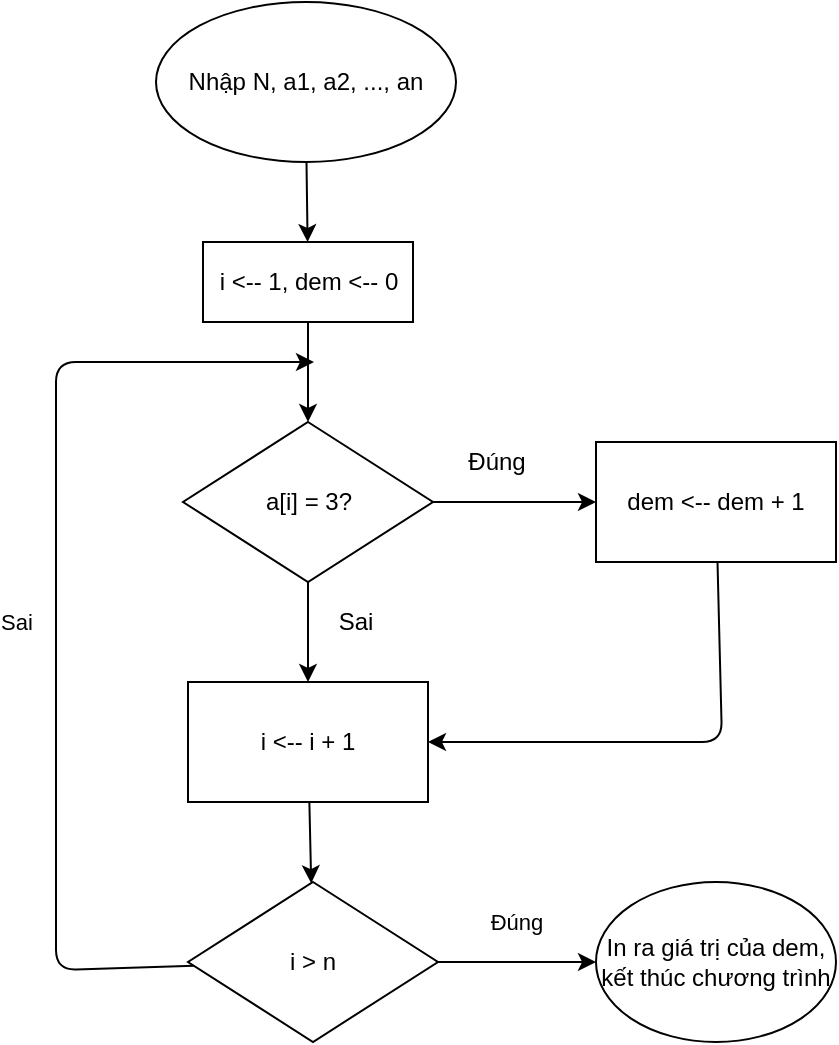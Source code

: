 <mxfile>
    <diagram id="pEAC-ZHMcXDtFsCIF-s8" name="Page-1">
        <mxGraphModel dx="1011" dy="753" grid="1" gridSize="10" guides="1" tooltips="1" connect="1" arrows="1" fold="1" page="1" pageScale="1" pageWidth="850" pageHeight="1100" math="0" shadow="0">
            <root>
                <mxCell id="0"/>
                <mxCell id="1" parent="0"/>
                <mxCell id="3" style="edgeStyle=none;html=1;" edge="1" parent="1" source="2" target="4">
                    <mxGeometry relative="1" as="geometry">
                        <mxPoint x="375" y="190" as="targetPoint"/>
                    </mxGeometry>
                </mxCell>
                <mxCell id="2" value="Nhập N, a1, a2, ..., an" style="ellipse;whiteSpace=wrap;html=1;" vertex="1" parent="1">
                    <mxGeometry x="300" y="50" width="150" height="80" as="geometry"/>
                </mxCell>
                <mxCell id="5" style="edgeStyle=none;html=1;" edge="1" parent="1" source="4" target="6">
                    <mxGeometry relative="1" as="geometry">
                        <mxPoint x="375" y="260" as="targetPoint"/>
                    </mxGeometry>
                </mxCell>
                <mxCell id="4" value="i &amp;lt;-- 1, dem &amp;lt;-- 0" style="rounded=0;whiteSpace=wrap;html=1;" vertex="1" parent="1">
                    <mxGeometry x="323.5" y="170" width="105" height="40" as="geometry"/>
                </mxCell>
                <mxCell id="9" style="edgeStyle=none;html=1;" edge="1" parent="1" source="6" target="14">
                    <mxGeometry relative="1" as="geometry">
                        <mxPoint x="520" y="300" as="targetPoint"/>
                    </mxGeometry>
                </mxCell>
                <mxCell id="10" style="edgeStyle=none;html=1;entryX=0.5;entryY=0;entryDx=0;entryDy=0;" edge="1" parent="1" source="6" target="8">
                    <mxGeometry relative="1" as="geometry"/>
                </mxCell>
                <mxCell id="6" value="a[i] = 3?" style="rhombus;whiteSpace=wrap;html=1;" vertex="1" parent="1">
                    <mxGeometry x="313.5" y="260" width="125" height="80" as="geometry"/>
                </mxCell>
                <mxCell id="17" style="edgeStyle=none;html=1;" edge="1" parent="1" source="8" target="18">
                    <mxGeometry relative="1" as="geometry">
                        <mxPoint x="376" y="500" as="targetPoint"/>
                    </mxGeometry>
                </mxCell>
                <mxCell id="8" value="i &amp;lt;-- i + 1" style="rounded=0;whiteSpace=wrap;html=1;" vertex="1" parent="1">
                    <mxGeometry x="316" y="390" width="120" height="60" as="geometry"/>
                </mxCell>
                <mxCell id="11" value="Sai" style="text;html=1;strokeColor=none;fillColor=none;align=center;verticalAlign=middle;whiteSpace=wrap;rounded=0;" vertex="1" parent="1">
                    <mxGeometry x="380" y="350" width="40" height="20" as="geometry"/>
                </mxCell>
                <mxCell id="13" value="Đúng" style="text;html=1;align=center;verticalAlign=middle;resizable=0;points=[];autosize=1;strokeColor=none;" vertex="1" parent="1">
                    <mxGeometry x="450" y="270" width="40" height="20" as="geometry"/>
                </mxCell>
                <mxCell id="15" style="edgeStyle=none;html=1;entryX=1;entryY=0.5;entryDx=0;entryDy=0;" edge="1" parent="1" source="14" target="8">
                    <mxGeometry relative="1" as="geometry">
                        <mxPoint x="580" y="420" as="targetPoint"/>
                        <Array as="points">
                            <mxPoint x="583" y="420"/>
                        </Array>
                    </mxGeometry>
                </mxCell>
                <mxCell id="14" value="dem &amp;lt;-- dem + 1" style="rounded=0;whiteSpace=wrap;html=1;" vertex="1" parent="1">
                    <mxGeometry x="520" y="270" width="120" height="60" as="geometry"/>
                </mxCell>
                <mxCell id="19" value="Đúng" style="edgeStyle=none;html=1;" edge="1" parent="1" source="18" target="21">
                    <mxGeometry x="-0.013" y="20" relative="1" as="geometry">
                        <mxPoint x="520" y="530" as="targetPoint"/>
                        <mxPoint as="offset"/>
                    </mxGeometry>
                </mxCell>
                <mxCell id="22" value="Sai" style="edgeStyle=none;html=1;" edge="1" parent="1" source="18">
                    <mxGeometry x="-0.032" y="20" relative="1" as="geometry">
                        <mxPoint x="379" y="230" as="targetPoint"/>
                        <Array as="points">
                            <mxPoint x="250" y="534"/>
                            <mxPoint x="250" y="230"/>
                        </Array>
                        <mxPoint as="offset"/>
                    </mxGeometry>
                </mxCell>
                <mxCell id="18" value="i &amp;gt; n" style="rhombus;whiteSpace=wrap;html=1;" vertex="1" parent="1">
                    <mxGeometry x="316" y="490" width="125" height="80" as="geometry"/>
                </mxCell>
                <mxCell id="21" value="In ra giá trị của dem, kết thúc chương trình" style="ellipse;whiteSpace=wrap;html=1;" vertex="1" parent="1">
                    <mxGeometry x="520" y="490" width="120" height="80" as="geometry"/>
                </mxCell>
            </root>
        </mxGraphModel>
    </diagram>
</mxfile>